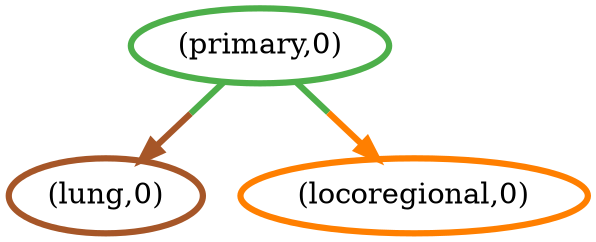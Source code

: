 digraph G {
	2 [penwidth=3,colorscheme=set19,color=7,label="(lung,0)"]
	1 [penwidth=3,colorscheme=set19,color=5,label="(locoregional,0)"]
	0 [penwidth=3,colorscheme=set19,color=3,label="(primary,0)"]
	0 -> 2 [penwidth=3,colorscheme=set19,color="3;0.5:7"]
	0 -> 1 [penwidth=3,colorscheme=set19,color="3;0.5:5"]
}